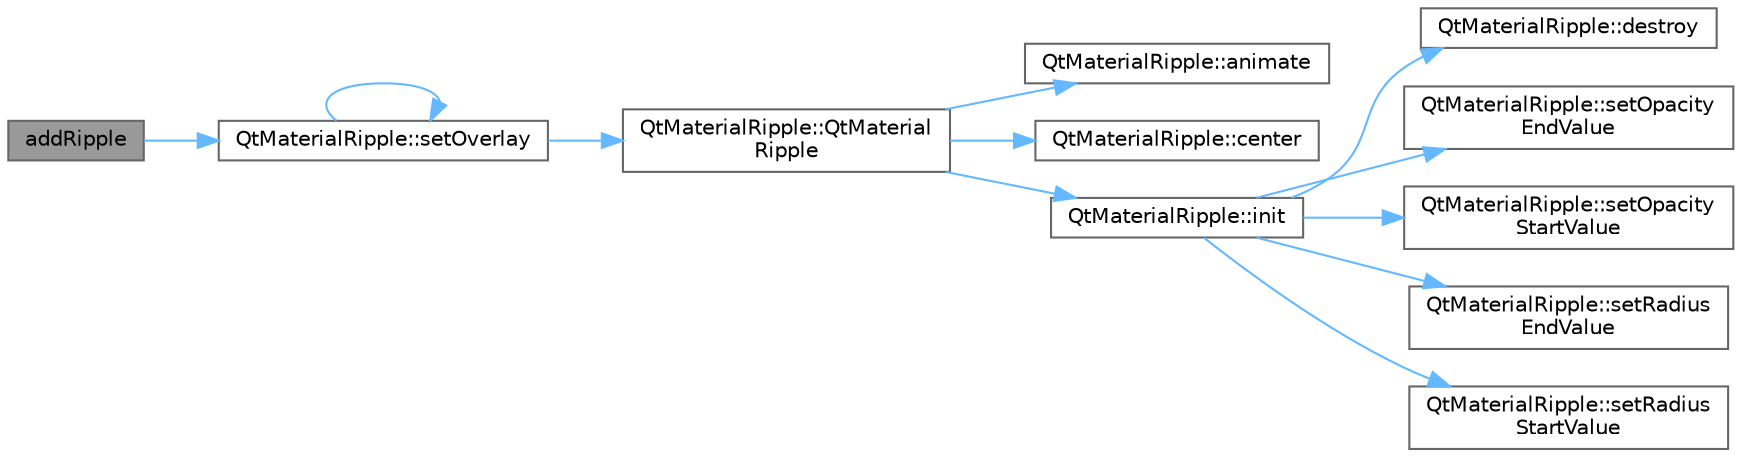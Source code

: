 digraph "addRipple"
{
 // LATEX_PDF_SIZE
  bgcolor="transparent";
  edge [fontname=Helvetica,fontsize=10,labelfontname=Helvetica,labelfontsize=10];
  node [fontname=Helvetica,fontsize=10,shape=box,height=0.2,width=0.4];
  rankdir="LR";
  Node1 [id="Node000001",label="addRipple",height=0.2,width=0.4,color="gray40", fillcolor="grey60", style="filled", fontcolor="black",tooltip="添加水波纹对象"];
  Node1 -> Node2 [id="edge1_Node000001_Node000002",color="steelblue1",style="solid",tooltip=" "];
  Node2 [id="Node000002",label="QtMaterialRipple::setOverlay",height=0.2,width=0.4,color="grey40", fillcolor="white", style="filled",URL="$class_qt_material_ripple.html#ab45ce01e6965ee3e510bc193f3945ec1",tooltip="设置水波纹覆盖层"];
  Node2 -> Node3 [id="edge2_Node000002_Node000003",color="steelblue1",style="solid",tooltip=" "];
  Node3 [id="Node000003",label="QtMaterialRipple::QtMaterial\lRipple",height=0.2,width=0.4,color="grey40", fillcolor="white", style="filled",URL="$class_qt_material_ripple.html#a167cfdd8c697a7cca7897462b5d91f9f",tooltip="构造函数，初始化水波纹动画"];
  Node3 -> Node4 [id="edge3_Node000003_Node000004",color="steelblue1",style="solid",tooltip=" "];
  Node4 [id="Node000004",label="QtMaterialRipple::animate",height=0.2,width=0.4,color="grey40", fillcolor="white", style="filled",URL="$class_qt_material_ripple.html#ad44c7e6e763fc9d38b75e46e02488681",tooltip="< 禁用拷贝"];
  Node3 -> Node5 [id="edge4_Node000003_Node000005",color="steelblue1",style="solid",tooltip=" "];
  Node5 [id="Node000005",label="QtMaterialRipple::center",height=0.2,width=0.4,color="grey40", fillcolor="white", style="filled",URL="$class_qt_material_ripple.html#a5f359122d369d9f7e9d8a2854891b060",tooltip="获取水波纹中心点"];
  Node3 -> Node6 [id="edge5_Node000003_Node000006",color="steelblue1",style="solid",tooltip=" "];
  Node6 [id="Node000006",label="QtMaterialRipple::init",height=0.2,width=0.4,color="grey40", fillcolor="white", style="filled",URL="$class_qt_material_ripple.html#a02fd73d861ef2e4aabb38c0c9ff82947",tooltip="初始化水波纹动画"];
  Node6 -> Node7 [id="edge6_Node000006_Node000007",color="steelblue1",style="solid",tooltip=" "];
  Node7 [id="Node000007",label="QtMaterialRipple::destroy",height=0.2,width=0.4,color="grey40", fillcolor="white", style="filled",URL="$class_qt_material_ripple.html#a3a80b6032f86a56bec74609034b3246f",tooltip="销毁水波纹对象"];
  Node6 -> Node8 [id="edge7_Node000006_Node000008",color="steelblue1",style="solid",tooltip=" "];
  Node8 [id="Node000008",label="QtMaterialRipple::setOpacity\lEndValue",height=0.2,width=0.4,color="grey40", fillcolor="white", style="filled",URL="$class_qt_material_ripple.html#ab20180759bf0b19431565e39a75a0efd",tooltip="设置透明度动画结束值"];
  Node6 -> Node9 [id="edge8_Node000006_Node000009",color="steelblue1",style="solid",tooltip=" "];
  Node9 [id="Node000009",label="QtMaterialRipple::setOpacity\lStartValue",height=0.2,width=0.4,color="grey40", fillcolor="white", style="filled",URL="$class_qt_material_ripple.html#a19759862a10480ab0c78c51ae34e116f",tooltip="设置透明度动画起始值"];
  Node6 -> Node10 [id="edge9_Node000006_Node000010",color="steelblue1",style="solid",tooltip=" "];
  Node10 [id="Node000010",label="QtMaterialRipple::setRadius\lEndValue",height=0.2,width=0.4,color="grey40", fillcolor="white", style="filled",URL="$class_qt_material_ripple.html#a82916f9b8ea6ea5385f7a13e67f805eb",tooltip="设置半径动画结束值"];
  Node6 -> Node11 [id="edge10_Node000006_Node000011",color="steelblue1",style="solid",tooltip=" "];
  Node11 [id="Node000011",label="QtMaterialRipple::setRadius\lStartValue",height=0.2,width=0.4,color="grey40", fillcolor="white", style="filled",URL="$class_qt_material_ripple.html#a264aa4a521082680ef816c6b6ca3a6ed",tooltip="设置半径动画起始值"];
  Node2 -> Node2 [id="edge11_Node000002_Node000002",color="steelblue1",style="solid",tooltip=" "];
}
